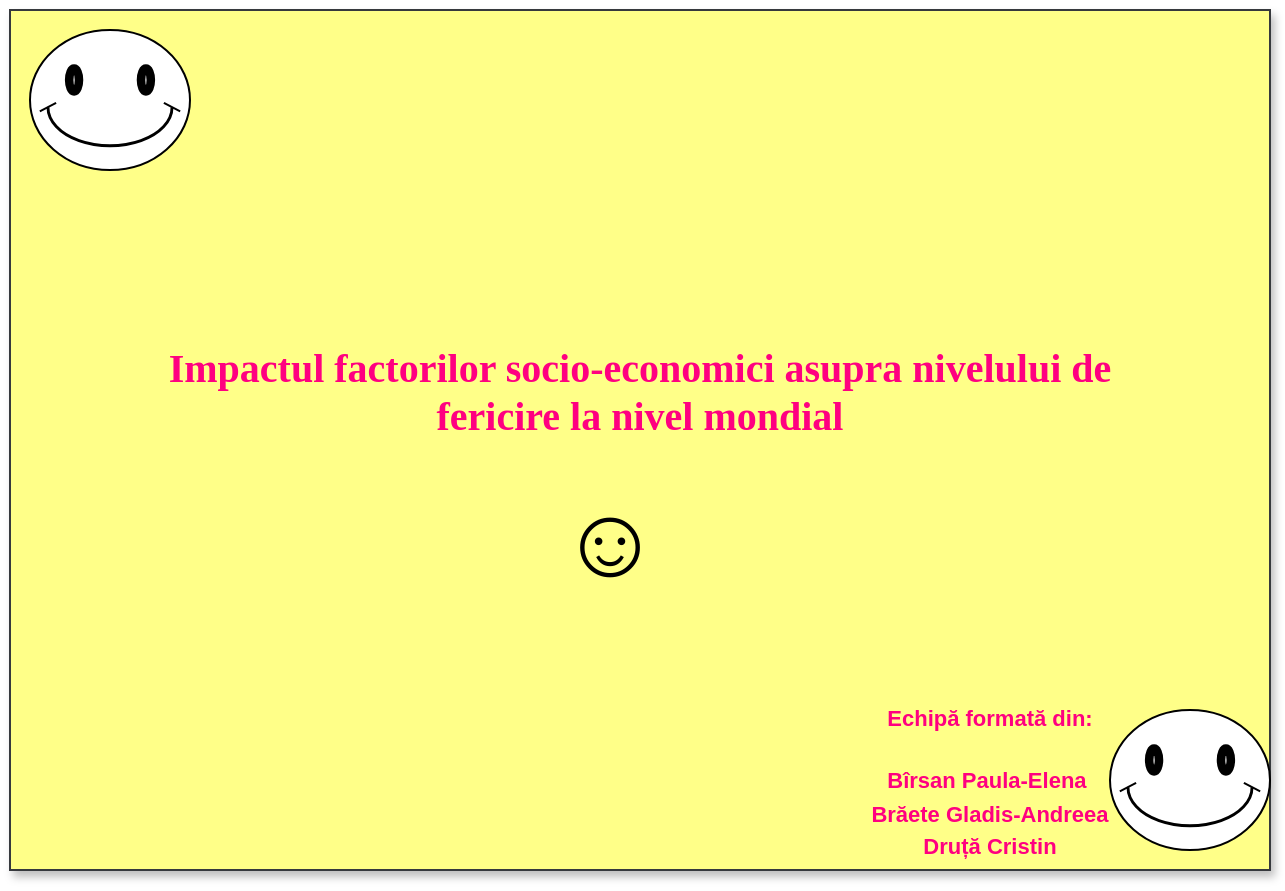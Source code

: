 <mxfile version="24.8.8">
  <diagram name="Page-1" id="Pv97HE3-5jCru6XMBd0A">
    <mxGraphModel dx="875" dy="464" grid="1" gridSize="10" guides="1" tooltips="1" connect="1" arrows="1" fold="1" page="1" pageScale="1" pageWidth="850" pageHeight="1100" math="0" shadow="0">
      <root>
        <mxCell id="0" />
        <mxCell id="1" parent="0" />
        <mxCell id="5dn2M41F9U7NWbhOmC-9-1" value="" style="rounded=0;whiteSpace=wrap;html=1;fillColor=#ffff88;strokeColor=#36393d;shadow=1;" parent="1" vertex="1">
          <mxGeometry x="130" y="100" width="630" height="430" as="geometry" />
        </mxCell>
        <mxCell id="PkmzNB2msEm_FVJANBXl-6" value="" style="verticalLabelPosition=bottom;verticalAlign=top;html=1;shape=mxgraph.basic.smiley" vertex="1" parent="1">
          <mxGeometry x="680" y="450" width="80" height="70" as="geometry" />
        </mxCell>
        <mxCell id="PkmzNB2msEm_FVJANBXl-1" value="&lt;h3&gt;&lt;font style=&quot;font-size: 11px;&quot; color=&quot;#ff0080&quot;&gt;Echipă formată din:&lt;/font&gt;&lt;/h3&gt;&lt;h3&gt;&lt;font style=&quot;font-size: 11px;&quot; color=&quot;#ff0080&quot;&gt;Bîrsan Paula-Elena&amp;nbsp;&lt;br&gt;Brăete Gladis-Andreea&lt;br&gt;Druță Cristin&lt;/font&gt;&lt;/h3&gt;" style="text;html=1;align=center;verticalAlign=middle;whiteSpace=wrap;rounded=0;" vertex="1" parent="1">
          <mxGeometry x="510" y="470" width="220" height="30" as="geometry" />
        </mxCell>
        <mxCell id="PkmzNB2msEm_FVJANBXl-2" value="" style="verticalLabelPosition=bottom;verticalAlign=top;html=1;shape=mxgraph.basic.smiley" vertex="1" parent="1">
          <mxGeometry x="140" y="110" width="80" height="70" as="geometry" />
        </mxCell>
        <mxCell id="PkmzNB2msEm_FVJANBXl-3" value="&lt;font face=&quot;Comic Sans MS&quot; color=&quot;#ff0080&quot; style=&quot;font-size: 20px;&quot;&gt;&lt;b&gt;Impactul factorilor socio-economici asupra nivelului de fericire la nivel mondial&lt;/b&gt;&lt;/font&gt;" style="text;html=1;align=center;verticalAlign=middle;whiteSpace=wrap;rounded=0;" vertex="1" parent="1">
          <mxGeometry x="195" y="270" width="500" height="40" as="geometry" />
        </mxCell>
        <mxCell id="PkmzNB2msEm_FVJANBXl-7" value="&lt;font style=&quot;font-size: 50px;&quot;&gt;☺️&lt;/font&gt;" style="text;html=1;align=center;verticalAlign=middle;whiteSpace=wrap;rounded=0;" vertex="1" parent="1">
          <mxGeometry x="400" y="350" width="60" height="30" as="geometry" />
        </mxCell>
      </root>
    </mxGraphModel>
  </diagram>
</mxfile>
